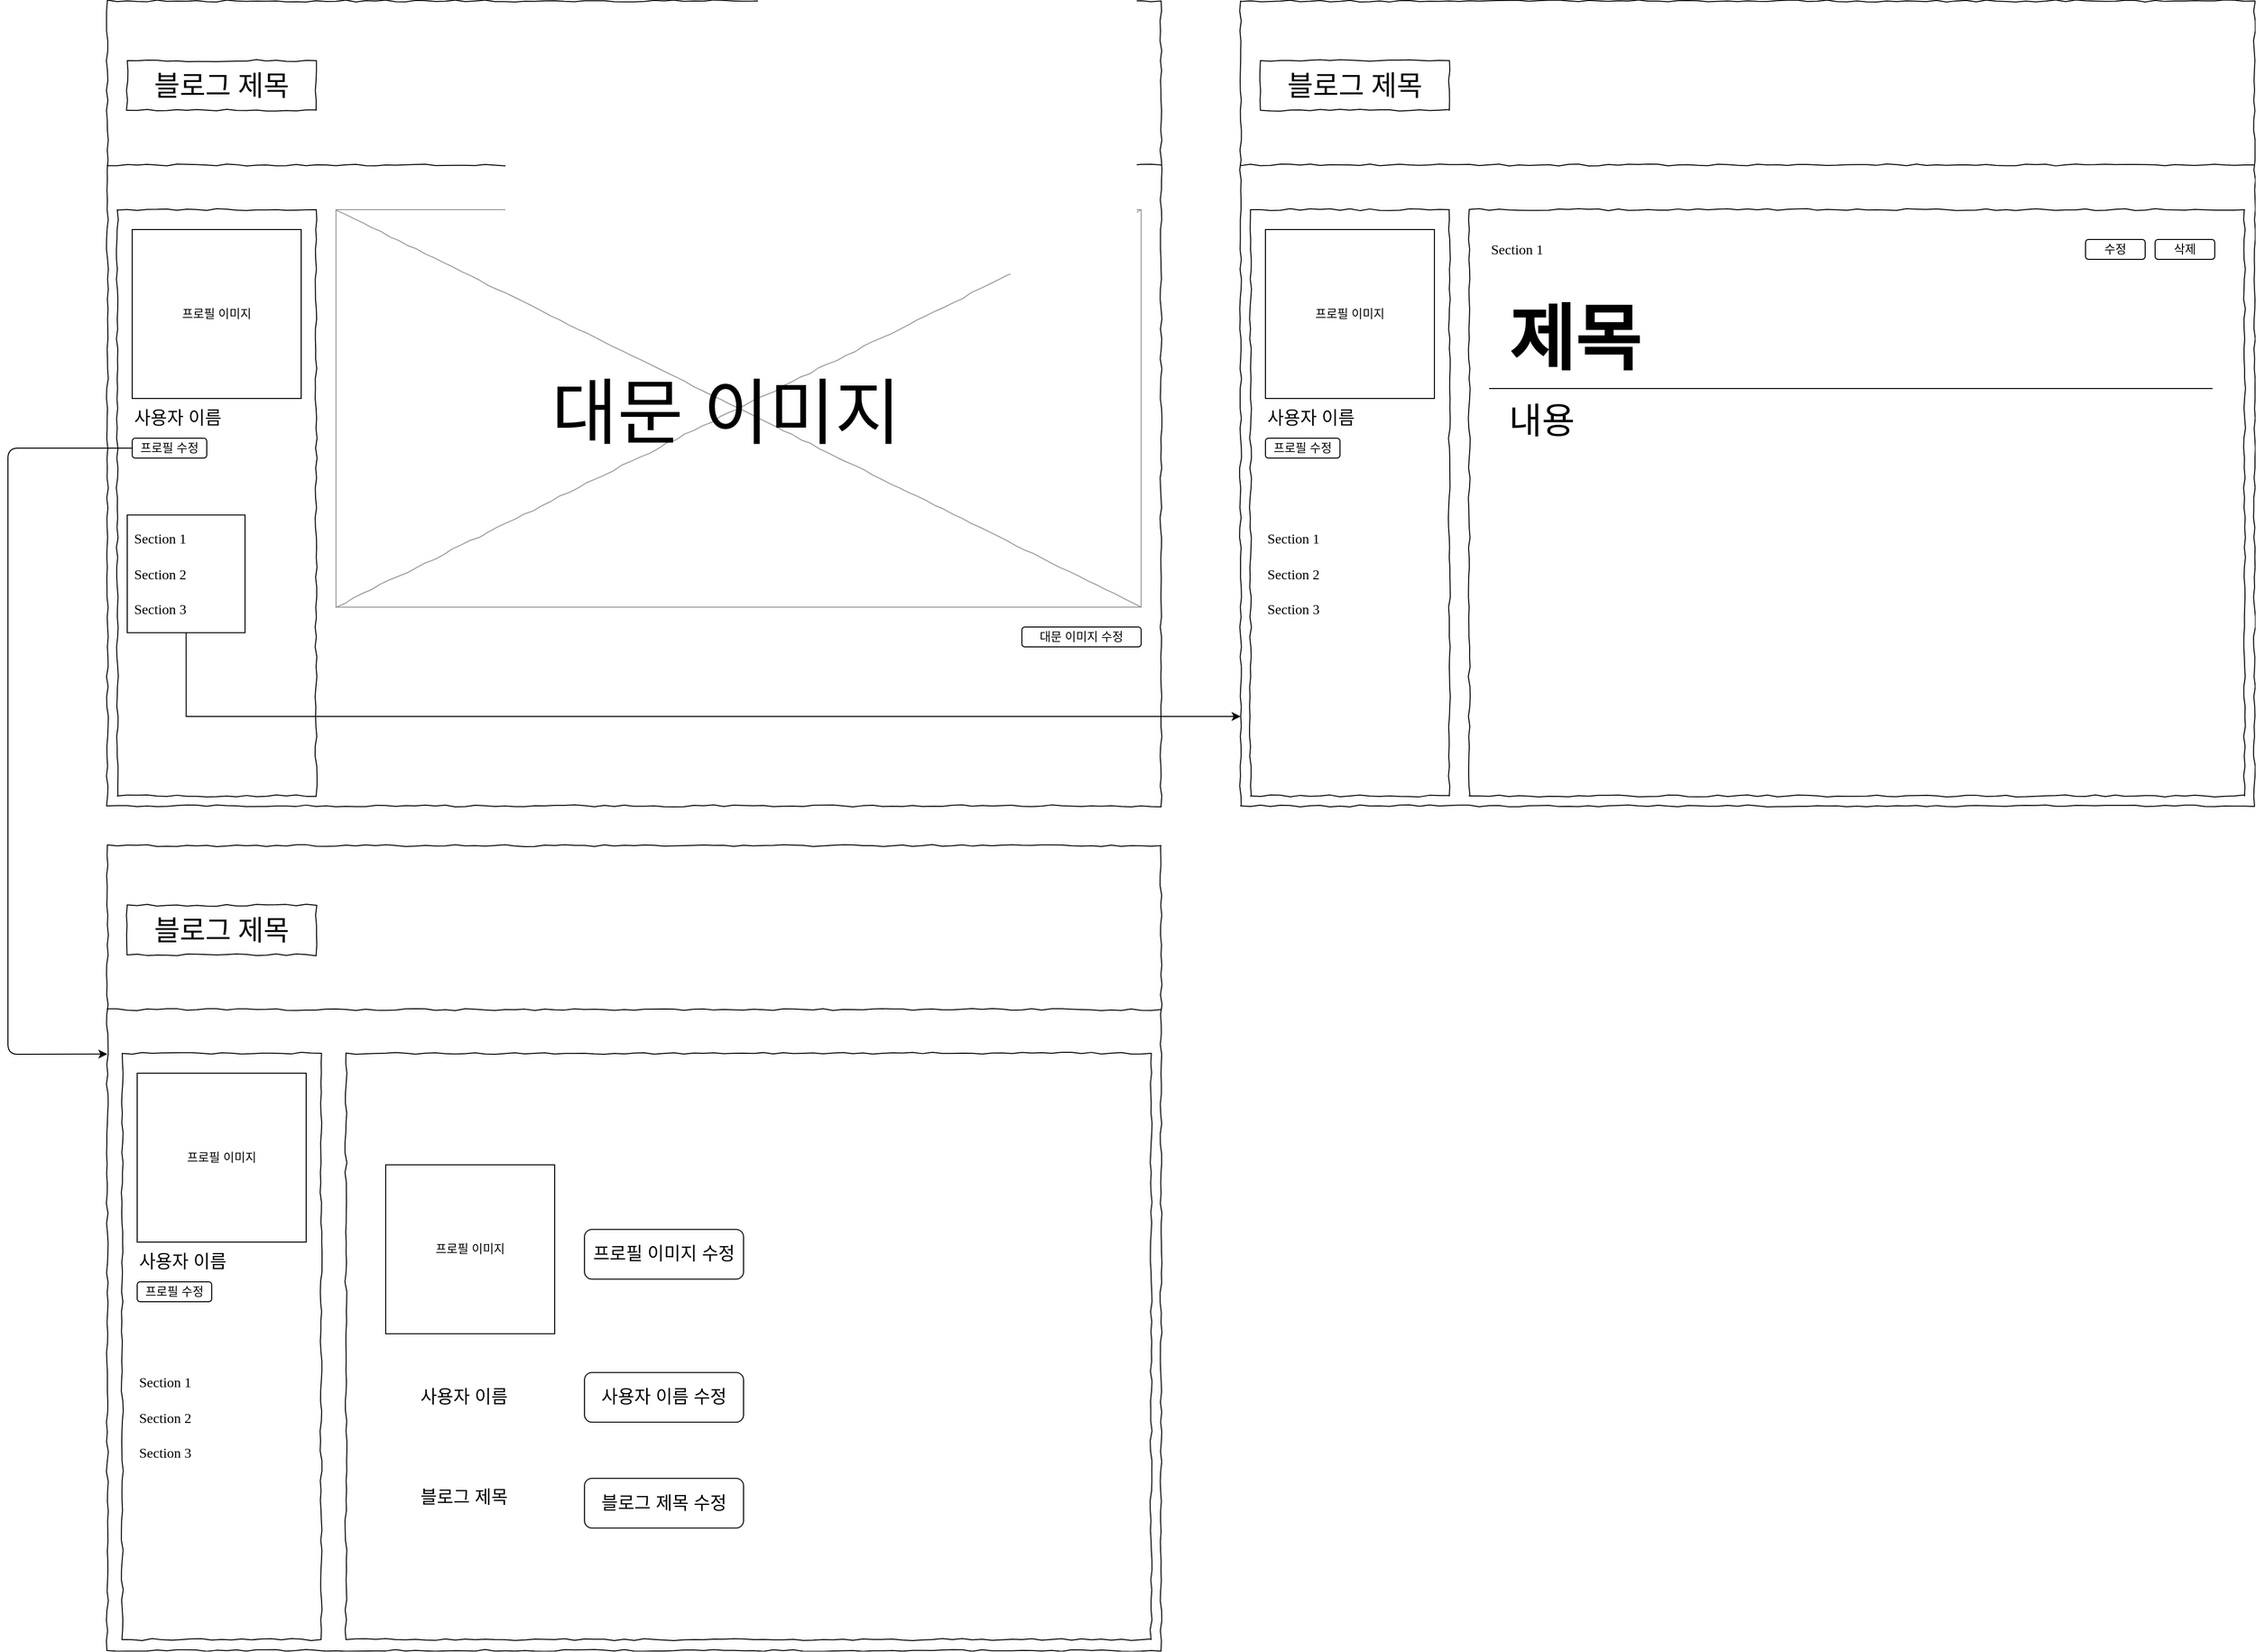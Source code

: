 <mxfile version="14.9.7" type="github">
  <diagram name="Page-1" id="03018318-947c-dd8e-b7a3-06fadd420f32">
    <mxGraphModel dx="3656" dy="1094" grid="1" gridSize="10" guides="1" tooltips="1" connect="1" arrows="1" fold="1" page="1" pageScale="1" pageWidth="1100" pageHeight="850" background="#ffffff" math="0" shadow="0">
      <root>
        <mxCell id="0" />
        <mxCell id="1" parent="0" />
        <mxCell id="dOnmbPh4RmNoJl7yQcrb-50" value="" style="whiteSpace=wrap;html=1;aspect=fixed;shadow=0;fillColor=none;" vertex="1" parent="1">
          <mxGeometry x="40" y="537.25" width="118.5" height="118.5" as="geometry" />
        </mxCell>
        <mxCell id="dOnmbPh4RmNoJl7yQcrb-2" value="" style="edgeStyle=orthogonalEdgeStyle;rounded=0;orthogonalLoop=1;jettySize=auto;html=1;exitX=0.5;exitY=1;exitDx=0;exitDy=0;" edge="1" parent="1" source="dOnmbPh4RmNoJl7yQcrb-50" target="dOnmbPh4RmNoJl7yQcrb-1">
          <mxGeometry relative="1" as="geometry">
            <Array as="points">
              <mxPoint x="99" y="740" />
            </Array>
          </mxGeometry>
        </mxCell>
        <mxCell id="677b7b8949515195-1" value="" style="whiteSpace=wrap;html=1;rounded=0;shadow=0;labelBackgroundColor=none;strokeColor=#000000;strokeWidth=1;fillColor=none;fontFamily=Verdana;fontSize=12;fontColor=#000000;align=center;comic=1;" parent="1" vertex="1">
          <mxGeometry x="20" y="20" width="1060" height="810" as="geometry" />
        </mxCell>
        <mxCell id="677b7b8949515195-2" value="블로그 제목" style="whiteSpace=wrap;html=1;rounded=0;shadow=0;labelBackgroundColor=none;strokeWidth=1;fontFamily=Verdana;fontSize=28;align=center;comic=1;" parent="1" vertex="1">
          <mxGeometry x="40" y="80" width="190" height="50" as="geometry" />
        </mxCell>
        <mxCell id="677b7b8949515195-8" value="" style="whiteSpace=wrap;html=1;rounded=0;shadow=0;labelBackgroundColor=none;strokeWidth=1;fillColor=none;fontFamily=Verdana;fontSize=12;align=center;comic=1;" parent="1" vertex="1">
          <mxGeometry x="30" y="230" width="200" height="590" as="geometry" />
        </mxCell>
        <mxCell id="677b7b8949515195-9" value="" style="line;strokeWidth=1;html=1;rounded=0;shadow=0;labelBackgroundColor=none;fillColor=none;fontFamily=Verdana;fontSize=14;fontColor=#000000;align=center;comic=1;" parent="1" vertex="1">
          <mxGeometry x="20" y="180" width="1060" height="10" as="geometry" />
        </mxCell>
        <mxCell id="677b7b8949515195-16" value="" style="verticalLabelPosition=bottom;shadow=0;dashed=0;align=center;html=1;verticalAlign=top;strokeWidth=1;shape=mxgraph.mockup.graphics.simpleIcon;strokeColor=#999999;rounded=0;labelBackgroundColor=none;fontFamily=Verdana;fontSize=14;fontColor=#000000;comic=1;" parent="1" vertex="1">
          <mxGeometry x="250" y="230" width="810" height="400" as="geometry" />
        </mxCell>
        <mxCell id="677b7b8949515195-27" value="Section 1" style="text;html=1;points=[];align=left;verticalAlign=top;spacingTop=-4;fontSize=14;fontFamily=Verdana" parent="1" vertex="1">
          <mxGeometry x="45" y="550.5" width="170" height="20" as="geometry" />
        </mxCell>
        <mxCell id="677b7b8949515195-28" value="Section 2" style="text;html=1;points=[];align=left;verticalAlign=top;spacingTop=-4;fontSize=14;fontFamily=Verdana" parent="1" vertex="1">
          <mxGeometry x="45" y="586.5" width="170" height="20" as="geometry" />
        </mxCell>
        <mxCell id="677b7b8949515195-29" value="Section 3" style="text;html=1;points=[];align=left;verticalAlign=top;spacingTop=-4;fontSize=14;fontFamily=Verdana" parent="1" vertex="1">
          <mxGeometry x="45" y="621.5" width="170" height="20" as="geometry" />
        </mxCell>
        <mxCell id="dOnmbPh4RmNoJl7yQcrb-1" value="" style="whiteSpace=wrap;html=1;rounded=0;shadow=0;labelBackgroundColor=none;strokeColor=#000000;strokeWidth=1;fillColor=none;fontFamily=Verdana;fontSize=12;fontColor=#000000;align=center;comic=1;" vertex="1" parent="1">
          <mxGeometry x="1160" y="20" width="1020" height="810" as="geometry" />
        </mxCell>
        <mxCell id="dOnmbPh4RmNoJl7yQcrb-20" value="블로그 제목" style="whiteSpace=wrap;html=1;rounded=0;shadow=0;labelBackgroundColor=none;strokeWidth=1;fontFamily=Verdana;fontSize=28;align=center;comic=1;" vertex="1" parent="1">
          <mxGeometry x="1180" y="80" width="190" height="50" as="geometry" />
        </mxCell>
        <mxCell id="dOnmbPh4RmNoJl7yQcrb-21" value="" style="whiteSpace=wrap;html=1;rounded=0;shadow=0;labelBackgroundColor=none;strokeWidth=1;fillColor=none;fontFamily=Verdana;fontSize=12;align=center;comic=1;" vertex="1" parent="1">
          <mxGeometry x="1170" y="230" width="200" height="590" as="geometry" />
        </mxCell>
        <mxCell id="dOnmbPh4RmNoJl7yQcrb-22" value="" style="line;strokeWidth=1;html=1;rounded=0;shadow=0;labelBackgroundColor=none;fillColor=none;fontFamily=Verdana;fontSize=14;fontColor=#000000;align=center;comic=1;" vertex="1" parent="1">
          <mxGeometry x="1160" y="180" width="1020" height="10" as="geometry" />
        </mxCell>
        <mxCell id="dOnmbPh4RmNoJl7yQcrb-28" value="&lt;div style=&quot;text-align: justify&quot;&gt;&lt;br&gt;&lt;/div&gt;" style="whiteSpace=wrap;html=1;rounded=0;shadow=0;labelBackgroundColor=none;strokeWidth=1;fillColor=none;fontFamily=Verdana;fontSize=12;align=center;verticalAlign=top;spacing=10;comic=1;" vertex="1" parent="1">
          <mxGeometry x="1390" y="230" width="780" height="590" as="geometry" />
        </mxCell>
        <mxCell id="dOnmbPh4RmNoJl7yQcrb-35" value="&lt;font style=&quot;font-size: 72px&quot;&gt;대문 이미지&lt;/font&gt;" style="text;html=1;strokeColor=none;fillColor=none;align=center;verticalAlign=middle;whiteSpace=wrap;rounded=0;" vertex="1" parent="1">
          <mxGeometry x="315" y="425" width="655" height="20" as="geometry" />
        </mxCell>
        <mxCell id="dOnmbPh4RmNoJl7yQcrb-36" value="대문 이미지 수정" style="rounded=1;whiteSpace=wrap;html=1;" vertex="1" parent="1">
          <mxGeometry x="940" y="650" width="120" height="20" as="geometry" />
        </mxCell>
        <mxCell id="dOnmbPh4RmNoJl7yQcrb-38" value="Section 1" style="text;html=1;points=[];align=left;verticalAlign=top;spacingTop=-4;fontSize=14;fontFamily=Verdana" vertex="1" parent="1">
          <mxGeometry x="1185" y="551" width="170" height="20" as="geometry" />
        </mxCell>
        <mxCell id="dOnmbPh4RmNoJl7yQcrb-39" value="Section 2" style="text;html=1;points=[];align=left;verticalAlign=top;spacingTop=-4;fontSize=14;fontFamily=Verdana" vertex="1" parent="1">
          <mxGeometry x="1185" y="587" width="170" height="20" as="geometry" />
        </mxCell>
        <mxCell id="dOnmbPh4RmNoJl7yQcrb-40" value="Section 3" style="text;html=1;points=[];align=left;verticalAlign=top;spacingTop=-4;fontSize=14;fontFamily=Verdana" vertex="1" parent="1">
          <mxGeometry x="1185" y="622" width="170" height="20" as="geometry" />
        </mxCell>
        <mxCell id="dOnmbPh4RmNoJl7yQcrb-42" value="&lt;h1&gt;&lt;font style=&quot;font-size: 72px&quot;&gt;제목&lt;/font&gt;&lt;/h1&gt;&lt;p&gt;&lt;font style=&quot;font-size: 36px&quot;&gt;내용&lt;/font&gt;&lt;/p&gt;" style="text;html=1;strokeColor=none;fillColor=none;spacing=5;spacingTop=-20;whiteSpace=wrap;overflow=hidden;rounded=0;" vertex="1" parent="1">
          <mxGeometry x="1425" y="312" width="710" height="330" as="geometry" />
        </mxCell>
        <mxCell id="dOnmbPh4RmNoJl7yQcrb-43" value="" style="endArrow=none;html=1;exitX=1.004;exitY=0.297;exitDx=0;exitDy=0;exitPerimeter=0;" edge="1" parent="1" source="dOnmbPh4RmNoJl7yQcrb-42">
          <mxGeometry width="50" height="50" relative="1" as="geometry">
            <mxPoint x="1245" y="412" as="sourcePoint" />
            <mxPoint x="1410" y="410" as="targetPoint" />
          </mxGeometry>
        </mxCell>
        <mxCell id="dOnmbPh4RmNoJl7yQcrb-44" value="수정" style="rounded=1;whiteSpace=wrap;html=1;" vertex="1" parent="1">
          <mxGeometry x="2010" y="260" width="60" height="20" as="geometry" />
        </mxCell>
        <mxCell id="dOnmbPh4RmNoJl7yQcrb-45" value="삭제" style="rounded=1;whiteSpace=wrap;html=1;" vertex="1" parent="1">
          <mxGeometry x="2080" y="260" width="60" height="20" as="geometry" />
        </mxCell>
        <mxCell id="dOnmbPh4RmNoJl7yQcrb-46" value="프로필 이미지" style="whiteSpace=wrap;html=1;aspect=fixed;" vertex="1" parent="1">
          <mxGeometry x="45" y="250" width="170" height="170" as="geometry" />
        </mxCell>
        <mxCell id="dOnmbPh4RmNoJl7yQcrb-47" value="&lt;font style=&quot;font-size: 18px&quot;&gt;사용자 이름&lt;/font&gt;" style="text;html=1;strokeColor=none;fillColor=none;align=left;verticalAlign=middle;whiteSpace=wrap;rounded=0;" vertex="1" parent="1">
          <mxGeometry x="45" y="430" width="105" height="20" as="geometry" />
        </mxCell>
        <mxCell id="dOnmbPh4RmNoJl7yQcrb-48" value="프로필 이미지" style="whiteSpace=wrap;html=1;aspect=fixed;" vertex="1" parent="1">
          <mxGeometry x="1185" y="250" width="170" height="170" as="geometry" />
        </mxCell>
        <mxCell id="dOnmbPh4RmNoJl7yQcrb-49" value="&lt;font style=&quot;font-size: 18px&quot;&gt;사용자 이름&lt;/font&gt;" style="text;html=1;strokeColor=none;fillColor=none;align=left;verticalAlign=middle;whiteSpace=wrap;rounded=0;" vertex="1" parent="1">
          <mxGeometry x="1185" y="430" width="105" height="20" as="geometry" />
        </mxCell>
        <mxCell id="dOnmbPh4RmNoJl7yQcrb-53" value="프로필 수정" style="rounded=1;whiteSpace=wrap;html=1;" vertex="1" parent="1">
          <mxGeometry x="45" y="460" width="75" height="20" as="geometry" />
        </mxCell>
        <mxCell id="dOnmbPh4RmNoJl7yQcrb-54" value="" style="endArrow=classic;html=1;exitX=0;exitY=0.5;exitDx=0;exitDy=0;entryX=0;entryY=0.259;entryDx=0;entryDy=0;entryPerimeter=0;" edge="1" parent="1" source="dOnmbPh4RmNoJl7yQcrb-53" target="dOnmbPh4RmNoJl7yQcrb-55">
          <mxGeometry width="50" height="50" relative="1" as="geometry">
            <mxPoint x="990" y="680" as="sourcePoint" />
            <mxPoint x="-70" y="1240" as="targetPoint" />
            <Array as="points">
              <mxPoint x="-80" y="470" />
              <mxPoint x="-80" y="1080" />
            </Array>
          </mxGeometry>
        </mxCell>
        <mxCell id="dOnmbPh4RmNoJl7yQcrb-55" value="" style="whiteSpace=wrap;html=1;rounded=0;shadow=0;labelBackgroundColor=none;strokeColor=#000000;strokeWidth=1;fillColor=none;fontFamily=Verdana;fontSize=12;fontColor=#000000;align=center;comic=1;" vertex="1" parent="1">
          <mxGeometry x="20" y="870" width="1060" height="810" as="geometry" />
        </mxCell>
        <mxCell id="dOnmbPh4RmNoJl7yQcrb-56" value="블로그 제목" style="whiteSpace=wrap;html=1;rounded=0;shadow=0;labelBackgroundColor=none;strokeWidth=1;fontFamily=Verdana;fontSize=28;align=center;comic=1;" vertex="1" parent="1">
          <mxGeometry x="40" y="930" width="190" height="50" as="geometry" />
        </mxCell>
        <mxCell id="dOnmbPh4RmNoJl7yQcrb-58" value="" style="line;strokeWidth=1;html=1;rounded=0;shadow=0;labelBackgroundColor=none;fillColor=none;fontFamily=Verdana;fontSize=14;fontColor=#000000;align=center;comic=1;" vertex="1" parent="1">
          <mxGeometry x="20" y="1030" width="1060" height="10" as="geometry" />
        </mxCell>
        <mxCell id="dOnmbPh4RmNoJl7yQcrb-62" value="" style="whiteSpace=wrap;html=1;rounded=0;shadow=0;labelBackgroundColor=none;strokeWidth=1;fillColor=none;fontFamily=Verdana;fontSize=12;align=center;comic=1;" vertex="1" parent="1">
          <mxGeometry x="35" y="1079" width="200" height="590" as="geometry" />
        </mxCell>
        <mxCell id="dOnmbPh4RmNoJl7yQcrb-63" value="Section 1" style="text;html=1;points=[];align=left;verticalAlign=top;spacingTop=-4;fontSize=14;fontFamily=Verdana" vertex="1" parent="1">
          <mxGeometry x="50" y="1399.5" width="170" height="20" as="geometry" />
        </mxCell>
        <mxCell id="dOnmbPh4RmNoJl7yQcrb-64" value="Section 2" style="text;html=1;points=[];align=left;verticalAlign=top;spacingTop=-4;fontSize=14;fontFamily=Verdana" vertex="1" parent="1">
          <mxGeometry x="50" y="1435.5" width="170" height="20" as="geometry" />
        </mxCell>
        <mxCell id="dOnmbPh4RmNoJl7yQcrb-65" value="Section 3" style="text;html=1;points=[];align=left;verticalAlign=top;spacingTop=-4;fontSize=14;fontFamily=Verdana" vertex="1" parent="1">
          <mxGeometry x="50" y="1470.5" width="170" height="20" as="geometry" />
        </mxCell>
        <mxCell id="dOnmbPh4RmNoJl7yQcrb-66" value="프로필 이미지" style="whiteSpace=wrap;html=1;aspect=fixed;" vertex="1" parent="1">
          <mxGeometry x="50" y="1099" width="170" height="170" as="geometry" />
        </mxCell>
        <mxCell id="dOnmbPh4RmNoJl7yQcrb-67" value="&lt;font style=&quot;font-size: 18px&quot;&gt;사용자 이름&lt;/font&gt;" style="text;html=1;strokeColor=none;fillColor=none;align=left;verticalAlign=middle;whiteSpace=wrap;rounded=0;" vertex="1" parent="1">
          <mxGeometry x="50" y="1279" width="105" height="20" as="geometry" />
        </mxCell>
        <mxCell id="dOnmbPh4RmNoJl7yQcrb-68" value="프로필 수정" style="rounded=1;whiteSpace=wrap;html=1;" vertex="1" parent="1">
          <mxGeometry x="50" y="1309" width="75" height="20" as="geometry" />
        </mxCell>
        <mxCell id="dOnmbPh4RmNoJl7yQcrb-76" value="&lt;div style=&quot;text-align: justify&quot;&gt;&lt;br&gt;&lt;/div&gt;" style="whiteSpace=wrap;html=1;rounded=0;shadow=0;labelBackgroundColor=none;strokeWidth=1;fillColor=none;fontFamily=Verdana;fontSize=12;align=center;verticalAlign=top;spacing=10;comic=1;" vertex="1" parent="1">
          <mxGeometry x="260" y="1079" width="810" height="590" as="geometry" />
        </mxCell>
        <mxCell id="dOnmbPh4RmNoJl7yQcrb-78" value="&lt;font style=&quot;font-size: 18px&quot;&gt;프로필 이미지 수정&lt;/font&gt;" style="rounded=1;whiteSpace=wrap;html=1;" vertex="1" parent="1">
          <mxGeometry x="500" y="1256.25" width="160" height="50" as="geometry" />
        </mxCell>
        <mxCell id="dOnmbPh4RmNoJl7yQcrb-79" value="프로필 이미지" style="whiteSpace=wrap;html=1;aspect=fixed;" vertex="1" parent="1">
          <mxGeometry x="300" y="1191.25" width="170" height="170" as="geometry" />
        </mxCell>
        <mxCell id="dOnmbPh4RmNoJl7yQcrb-80" value="&lt;font style=&quot;font-size: 18px&quot;&gt;사용자 이름&lt;/font&gt;" style="text;html=1;strokeColor=none;fillColor=none;align=left;verticalAlign=middle;whiteSpace=wrap;rounded=0;" vertex="1" parent="1">
          <mxGeometry x="332.5" y="1415.25" width="105" height="20" as="geometry" />
        </mxCell>
        <mxCell id="dOnmbPh4RmNoJl7yQcrb-81" value="&lt;font style=&quot;font-size: 18px&quot;&gt;사용자 이름 수정&lt;/font&gt;" style="rounded=1;whiteSpace=wrap;html=1;" vertex="1" parent="1">
          <mxGeometry x="500" y="1400.25" width="160" height="50" as="geometry" />
        </mxCell>
        <mxCell id="dOnmbPh4RmNoJl7yQcrb-86" value="&lt;font style=&quot;font-size: 18px&quot;&gt;블로그 제목&lt;/font&gt;" style="text;html=1;strokeColor=none;fillColor=none;align=left;verticalAlign=middle;whiteSpace=wrap;rounded=0;" vertex="1" parent="1">
          <mxGeometry x="332.5" y="1516.25" width="105" height="20" as="geometry" />
        </mxCell>
        <mxCell id="dOnmbPh4RmNoJl7yQcrb-87" value="&lt;font style=&quot;font-size: 18px&quot;&gt;블로그 제목 수정&lt;/font&gt;" style="rounded=1;whiteSpace=wrap;html=1;" vertex="1" parent="1">
          <mxGeometry x="500" y="1506.75" width="160" height="50" as="geometry" />
        </mxCell>
        <mxCell id="dOnmbPh4RmNoJl7yQcrb-88" value="Section 1" style="text;html=1;points=[];align=left;verticalAlign=top;spacingTop=-4;fontSize=14;fontFamily=Verdana" vertex="1" parent="1">
          <mxGeometry x="1410" y="260" width="170" height="20" as="geometry" />
        </mxCell>
        <mxCell id="dOnmbPh4RmNoJl7yQcrb-89" value="프로필 수정" style="rounded=1;whiteSpace=wrap;html=1;" vertex="1" parent="1">
          <mxGeometry x="1185" y="460" width="75" height="20" as="geometry" />
        </mxCell>
      </root>
    </mxGraphModel>
  </diagram>
</mxfile>
